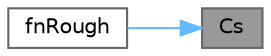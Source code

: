 digraph "Cs"
{
 // LATEX_PDF_SIZE
  bgcolor="transparent";
  edge [fontname=Helvetica,fontsize=10,labelfontname=Helvetica,labelfontsize=10];
  node [fontname=Helvetica,fontsize=10,shape=box,height=0.2,width=0.4];
  rankdir="RL";
  Node1 [id="Node000001",label="Cs",height=0.2,width=0.4,color="gray40", fillcolor="grey60", style="filled", fontcolor="black",tooltip=" "];
  Node1 -> Node2 [id="edge1_Node000001_Node000002",dir="back",color="steelblue1",style="solid",tooltip=" "];
  Node2 [id="Node000002",label="fnRough",height=0.2,width=0.4,color="grey40", fillcolor="white", style="filled",URL="$classFoam_1_1nutkRoughWallFunctionFvPatchScalarField.html#a3a92b64cba6d74eda88b958794af61d1",tooltip=" "];
}
